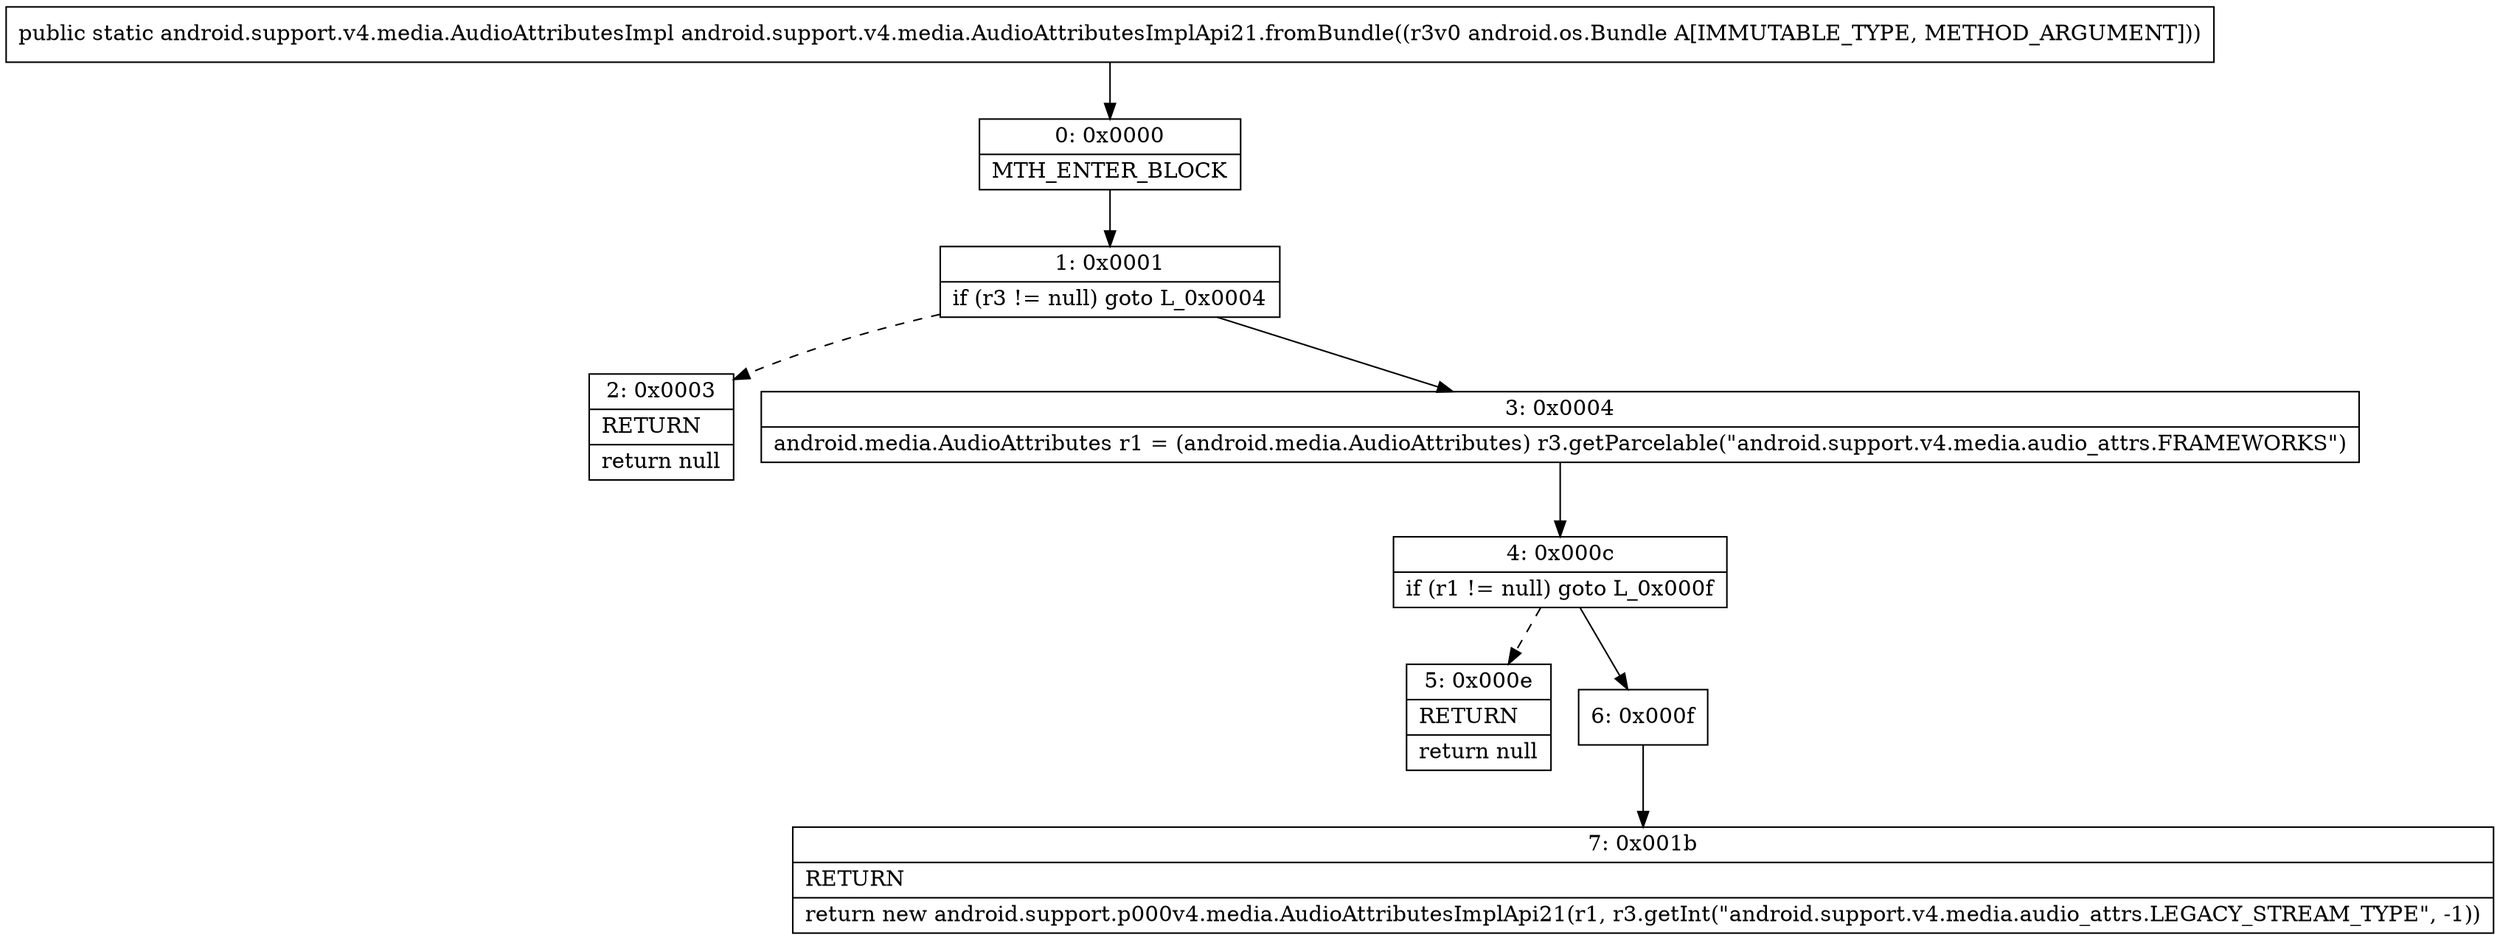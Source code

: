 digraph "CFG forandroid.support.v4.media.AudioAttributesImplApi21.fromBundle(Landroid\/os\/Bundle;)Landroid\/support\/v4\/media\/AudioAttributesImpl;" {
Node_0 [shape=record,label="{0\:\ 0x0000|MTH_ENTER_BLOCK\l}"];
Node_1 [shape=record,label="{1\:\ 0x0001|if (r3 != null) goto L_0x0004\l}"];
Node_2 [shape=record,label="{2\:\ 0x0003|RETURN\l|return null\l}"];
Node_3 [shape=record,label="{3\:\ 0x0004|android.media.AudioAttributes r1 = (android.media.AudioAttributes) r3.getParcelable(\"android.support.v4.media.audio_attrs.FRAMEWORKS\")\l}"];
Node_4 [shape=record,label="{4\:\ 0x000c|if (r1 != null) goto L_0x000f\l}"];
Node_5 [shape=record,label="{5\:\ 0x000e|RETURN\l|return null\l}"];
Node_6 [shape=record,label="{6\:\ 0x000f}"];
Node_7 [shape=record,label="{7\:\ 0x001b|RETURN\l|return new android.support.p000v4.media.AudioAttributesImplApi21(r1, r3.getInt(\"android.support.v4.media.audio_attrs.LEGACY_STREAM_TYPE\", \-1))\l}"];
MethodNode[shape=record,label="{public static android.support.v4.media.AudioAttributesImpl android.support.v4.media.AudioAttributesImplApi21.fromBundle((r3v0 android.os.Bundle A[IMMUTABLE_TYPE, METHOD_ARGUMENT])) }"];
MethodNode -> Node_0;
Node_0 -> Node_1;
Node_1 -> Node_2[style=dashed];
Node_1 -> Node_3;
Node_3 -> Node_4;
Node_4 -> Node_5[style=dashed];
Node_4 -> Node_6;
Node_6 -> Node_7;
}

